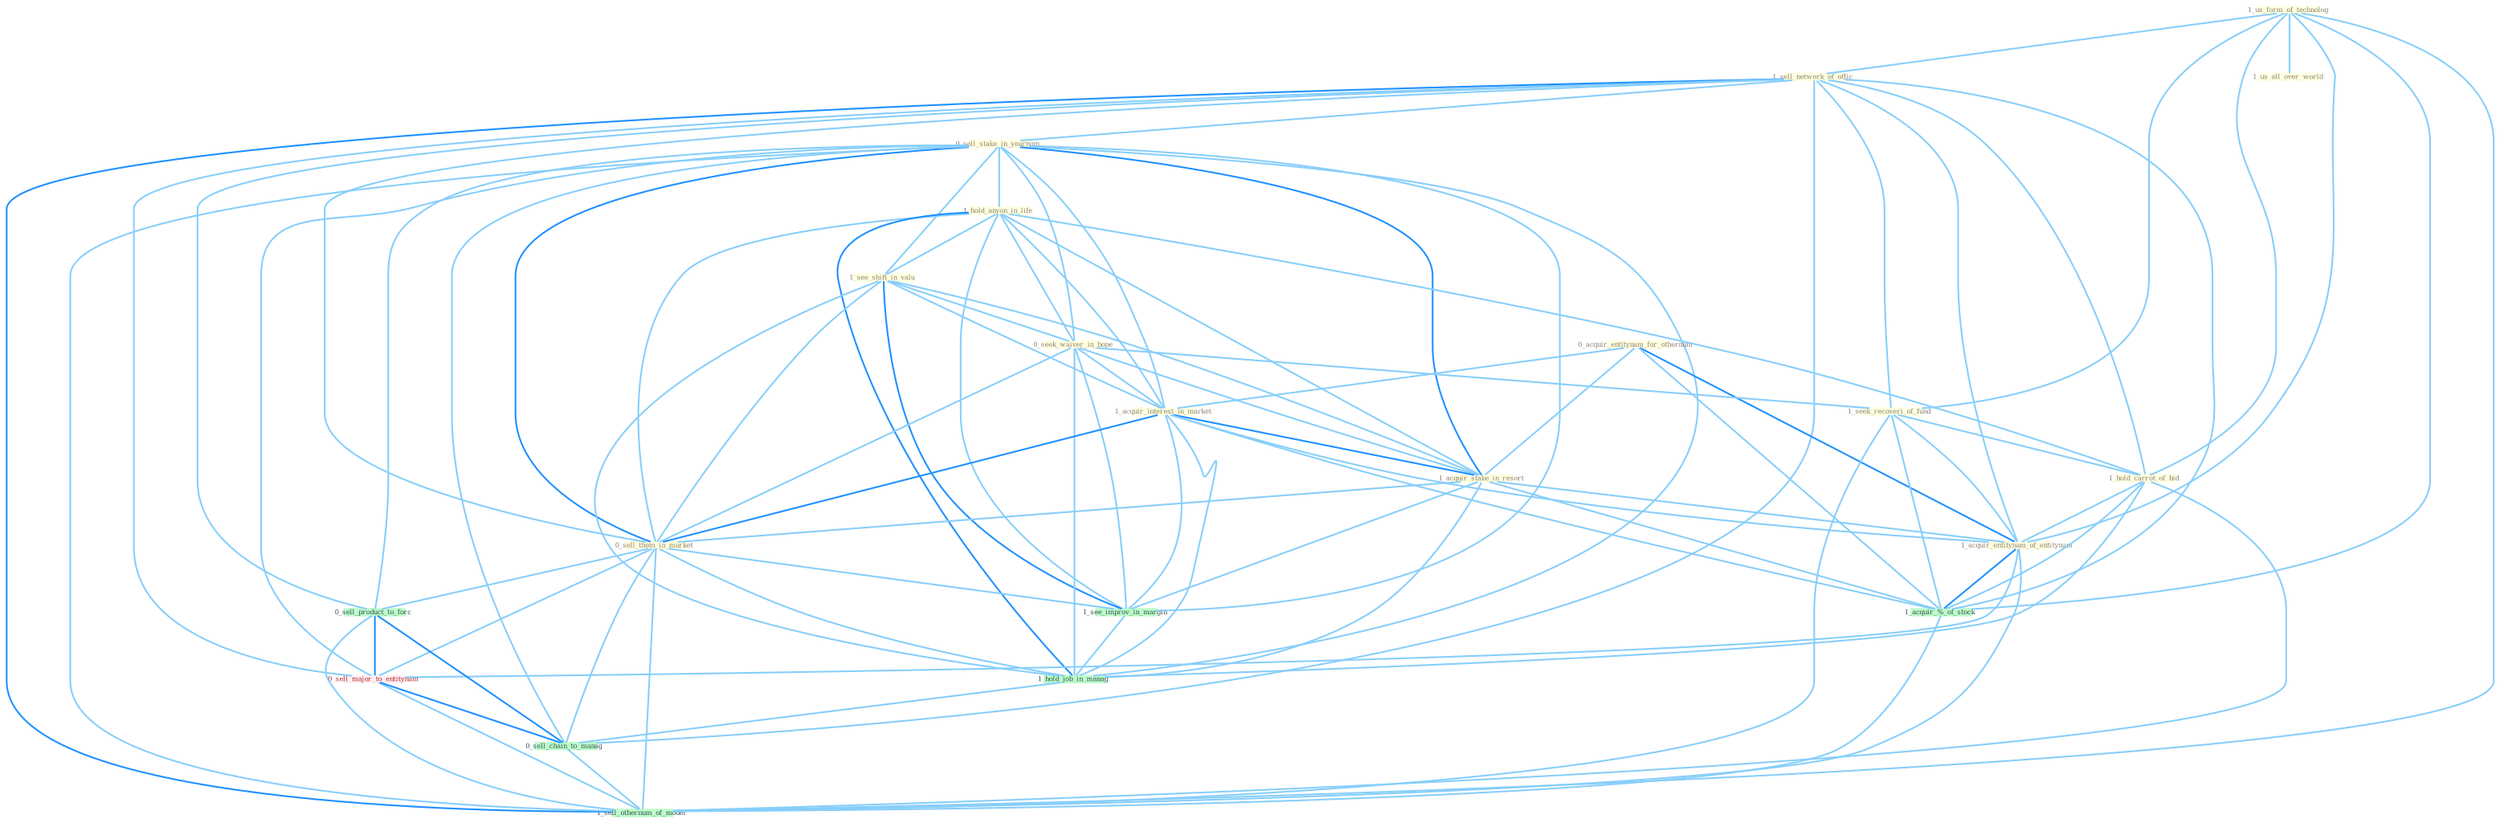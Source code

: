 Graph G{ 
    node
    [shape=polygon,style=filled,width=.5,height=.06,color="#BDFCC9",fixedsize=true,fontsize=4,
    fontcolor="#2f4f4f"];
    {node
    [color="#ffffe0", fontcolor="#8b7d6b"] "1_us_form_of_technolog " "1_sell_network_of_offic " "0_sell_stake_in_yearnum " "0_acquir_entitynam_for_othernum " "1_hold_anyon_in_life " "1_see_shift_in_valu " "0_seek_waiver_in_hope " "1_seek_recoveri_of_fund " "1_hold_carrot_of_bid " "1_acquir_interest_in_market " "1_acquir_stake_in_resort " "0_sell_them_in_market " "1_us_all_over_world " "1_acquir_entitynam_of_entitynam "}
{node [color="#fff0f5", fontcolor="#b22222"] "0_sell_major_to_entitynam "}
edge [color="#B0E2FF"];

	"1_us_form_of_technolog " -- "1_sell_network_of_offic " [w="1", color="#87cefa" ];
	"1_us_form_of_technolog " -- "1_seek_recoveri_of_fund " [w="1", color="#87cefa" ];
	"1_us_form_of_technolog " -- "1_hold_carrot_of_bid " [w="1", color="#87cefa" ];
	"1_us_form_of_technolog " -- "1_us_all_over_world " [w="1", color="#87cefa" ];
	"1_us_form_of_technolog " -- "1_acquir_entitynam_of_entitynam " [w="1", color="#87cefa" ];
	"1_us_form_of_technolog " -- "1_acquir_%_of_stock " [w="1", color="#87cefa" ];
	"1_us_form_of_technolog " -- "1_sell_othernum_of_model " [w="1", color="#87cefa" ];
	"1_sell_network_of_offic " -- "0_sell_stake_in_yearnum " [w="1", color="#87cefa" ];
	"1_sell_network_of_offic " -- "1_seek_recoveri_of_fund " [w="1", color="#87cefa" ];
	"1_sell_network_of_offic " -- "1_hold_carrot_of_bid " [w="1", color="#87cefa" ];
	"1_sell_network_of_offic " -- "0_sell_them_in_market " [w="1", color="#87cefa" ];
	"1_sell_network_of_offic " -- "1_acquir_entitynam_of_entitynam " [w="1", color="#87cefa" ];
	"1_sell_network_of_offic " -- "1_acquir_%_of_stock " [w="1", color="#87cefa" ];
	"1_sell_network_of_offic " -- "0_sell_product_to_forc " [w="1", color="#87cefa" ];
	"1_sell_network_of_offic " -- "0_sell_major_to_entitynam " [w="1", color="#87cefa" ];
	"1_sell_network_of_offic " -- "0_sell_chain_to_manag " [w="1", color="#87cefa" ];
	"1_sell_network_of_offic " -- "1_sell_othernum_of_model " [w="2", color="#1e90ff" , len=0.8];
	"0_sell_stake_in_yearnum " -- "1_hold_anyon_in_life " [w="1", color="#87cefa" ];
	"0_sell_stake_in_yearnum " -- "1_see_shift_in_valu " [w="1", color="#87cefa" ];
	"0_sell_stake_in_yearnum " -- "0_seek_waiver_in_hope " [w="1", color="#87cefa" ];
	"0_sell_stake_in_yearnum " -- "1_acquir_interest_in_market " [w="1", color="#87cefa" ];
	"0_sell_stake_in_yearnum " -- "1_acquir_stake_in_resort " [w="2", color="#1e90ff" , len=0.8];
	"0_sell_stake_in_yearnum " -- "0_sell_them_in_market " [w="2", color="#1e90ff" , len=0.8];
	"0_sell_stake_in_yearnum " -- "1_see_improv_in_margin " [w="1", color="#87cefa" ];
	"0_sell_stake_in_yearnum " -- "1_hold_job_in_manag " [w="1", color="#87cefa" ];
	"0_sell_stake_in_yearnum " -- "0_sell_product_to_forc " [w="1", color="#87cefa" ];
	"0_sell_stake_in_yearnum " -- "0_sell_major_to_entitynam " [w="1", color="#87cefa" ];
	"0_sell_stake_in_yearnum " -- "0_sell_chain_to_manag " [w="1", color="#87cefa" ];
	"0_sell_stake_in_yearnum " -- "1_sell_othernum_of_model " [w="1", color="#87cefa" ];
	"0_acquir_entitynam_for_othernum " -- "1_acquir_interest_in_market " [w="1", color="#87cefa" ];
	"0_acquir_entitynam_for_othernum " -- "1_acquir_stake_in_resort " [w="1", color="#87cefa" ];
	"0_acquir_entitynam_for_othernum " -- "1_acquir_entitynam_of_entitynam " [w="2", color="#1e90ff" , len=0.8];
	"0_acquir_entitynam_for_othernum " -- "1_acquir_%_of_stock " [w="1", color="#87cefa" ];
	"1_hold_anyon_in_life " -- "1_see_shift_in_valu " [w="1", color="#87cefa" ];
	"1_hold_anyon_in_life " -- "0_seek_waiver_in_hope " [w="1", color="#87cefa" ];
	"1_hold_anyon_in_life " -- "1_hold_carrot_of_bid " [w="1", color="#87cefa" ];
	"1_hold_anyon_in_life " -- "1_acquir_interest_in_market " [w="1", color="#87cefa" ];
	"1_hold_anyon_in_life " -- "1_acquir_stake_in_resort " [w="1", color="#87cefa" ];
	"1_hold_anyon_in_life " -- "0_sell_them_in_market " [w="1", color="#87cefa" ];
	"1_hold_anyon_in_life " -- "1_see_improv_in_margin " [w="1", color="#87cefa" ];
	"1_hold_anyon_in_life " -- "1_hold_job_in_manag " [w="2", color="#1e90ff" , len=0.8];
	"1_see_shift_in_valu " -- "0_seek_waiver_in_hope " [w="1", color="#87cefa" ];
	"1_see_shift_in_valu " -- "1_acquir_interest_in_market " [w="1", color="#87cefa" ];
	"1_see_shift_in_valu " -- "1_acquir_stake_in_resort " [w="1", color="#87cefa" ];
	"1_see_shift_in_valu " -- "0_sell_them_in_market " [w="1", color="#87cefa" ];
	"1_see_shift_in_valu " -- "1_see_improv_in_margin " [w="2", color="#1e90ff" , len=0.8];
	"1_see_shift_in_valu " -- "1_hold_job_in_manag " [w="1", color="#87cefa" ];
	"0_seek_waiver_in_hope " -- "1_seek_recoveri_of_fund " [w="1", color="#87cefa" ];
	"0_seek_waiver_in_hope " -- "1_acquir_interest_in_market " [w="1", color="#87cefa" ];
	"0_seek_waiver_in_hope " -- "1_acquir_stake_in_resort " [w="1", color="#87cefa" ];
	"0_seek_waiver_in_hope " -- "0_sell_them_in_market " [w="1", color="#87cefa" ];
	"0_seek_waiver_in_hope " -- "1_see_improv_in_margin " [w="1", color="#87cefa" ];
	"0_seek_waiver_in_hope " -- "1_hold_job_in_manag " [w="1", color="#87cefa" ];
	"1_seek_recoveri_of_fund " -- "1_hold_carrot_of_bid " [w="1", color="#87cefa" ];
	"1_seek_recoveri_of_fund " -- "1_acquir_entitynam_of_entitynam " [w="1", color="#87cefa" ];
	"1_seek_recoveri_of_fund " -- "1_acquir_%_of_stock " [w="1", color="#87cefa" ];
	"1_seek_recoveri_of_fund " -- "1_sell_othernum_of_model " [w="1", color="#87cefa" ];
	"1_hold_carrot_of_bid " -- "1_acquir_entitynam_of_entitynam " [w="1", color="#87cefa" ];
	"1_hold_carrot_of_bid " -- "1_acquir_%_of_stock " [w="1", color="#87cefa" ];
	"1_hold_carrot_of_bid " -- "1_hold_job_in_manag " [w="1", color="#87cefa" ];
	"1_hold_carrot_of_bid " -- "1_sell_othernum_of_model " [w="1", color="#87cefa" ];
	"1_acquir_interest_in_market " -- "1_acquir_stake_in_resort " [w="2", color="#1e90ff" , len=0.8];
	"1_acquir_interest_in_market " -- "0_sell_them_in_market " [w="2", color="#1e90ff" , len=0.8];
	"1_acquir_interest_in_market " -- "1_acquir_entitynam_of_entitynam " [w="1", color="#87cefa" ];
	"1_acquir_interest_in_market " -- "1_see_improv_in_margin " [w="1", color="#87cefa" ];
	"1_acquir_interest_in_market " -- "1_acquir_%_of_stock " [w="1", color="#87cefa" ];
	"1_acquir_interest_in_market " -- "1_hold_job_in_manag " [w="1", color="#87cefa" ];
	"1_acquir_stake_in_resort " -- "0_sell_them_in_market " [w="1", color="#87cefa" ];
	"1_acquir_stake_in_resort " -- "1_acquir_entitynam_of_entitynam " [w="1", color="#87cefa" ];
	"1_acquir_stake_in_resort " -- "1_see_improv_in_margin " [w="1", color="#87cefa" ];
	"1_acquir_stake_in_resort " -- "1_acquir_%_of_stock " [w="1", color="#87cefa" ];
	"1_acquir_stake_in_resort " -- "1_hold_job_in_manag " [w="1", color="#87cefa" ];
	"0_sell_them_in_market " -- "1_see_improv_in_margin " [w="1", color="#87cefa" ];
	"0_sell_them_in_market " -- "1_hold_job_in_manag " [w="1", color="#87cefa" ];
	"0_sell_them_in_market " -- "0_sell_product_to_forc " [w="1", color="#87cefa" ];
	"0_sell_them_in_market " -- "0_sell_major_to_entitynam " [w="1", color="#87cefa" ];
	"0_sell_them_in_market " -- "0_sell_chain_to_manag " [w="1", color="#87cefa" ];
	"0_sell_them_in_market " -- "1_sell_othernum_of_model " [w="1", color="#87cefa" ];
	"1_acquir_entitynam_of_entitynam " -- "1_acquir_%_of_stock " [w="2", color="#1e90ff" , len=0.8];
	"1_acquir_entitynam_of_entitynam " -- "0_sell_major_to_entitynam " [w="1", color="#87cefa" ];
	"1_acquir_entitynam_of_entitynam " -- "1_sell_othernum_of_model " [w="1", color="#87cefa" ];
	"1_see_improv_in_margin " -- "1_hold_job_in_manag " [w="1", color="#87cefa" ];
	"1_acquir_%_of_stock " -- "1_sell_othernum_of_model " [w="1", color="#87cefa" ];
	"1_hold_job_in_manag " -- "0_sell_chain_to_manag " [w="1", color="#87cefa" ];
	"0_sell_product_to_forc " -- "0_sell_major_to_entitynam " [w="2", color="#1e90ff" , len=0.8];
	"0_sell_product_to_forc " -- "0_sell_chain_to_manag " [w="2", color="#1e90ff" , len=0.8];
	"0_sell_product_to_forc " -- "1_sell_othernum_of_model " [w="1", color="#87cefa" ];
	"0_sell_major_to_entitynam " -- "0_sell_chain_to_manag " [w="2", color="#1e90ff" , len=0.8];
	"0_sell_major_to_entitynam " -- "1_sell_othernum_of_model " [w="1", color="#87cefa" ];
	"0_sell_chain_to_manag " -- "1_sell_othernum_of_model " [w="1", color="#87cefa" ];
}